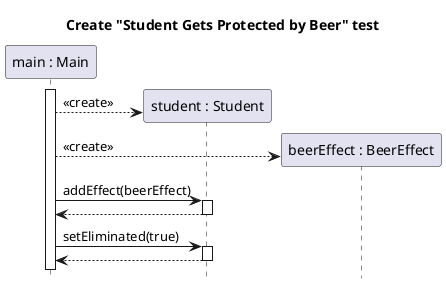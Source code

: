 @startuml student-protected-by-beer-create

title Create "Student Gets Protected by Beer" test
hide footbox
skinparam SequenceReferenceBackgroundColor white

participant "main : Main" as main

participant "student : Student" as student
participant "beerEffect : BeerEffect" as beer

main++
create student
main --> student : <<create>>
create beer
main --> beer : <<create>>
main -> student ++: addEffect(beerEffect)
return
main -> student ++: setEliminated(true)
return

@enduml
